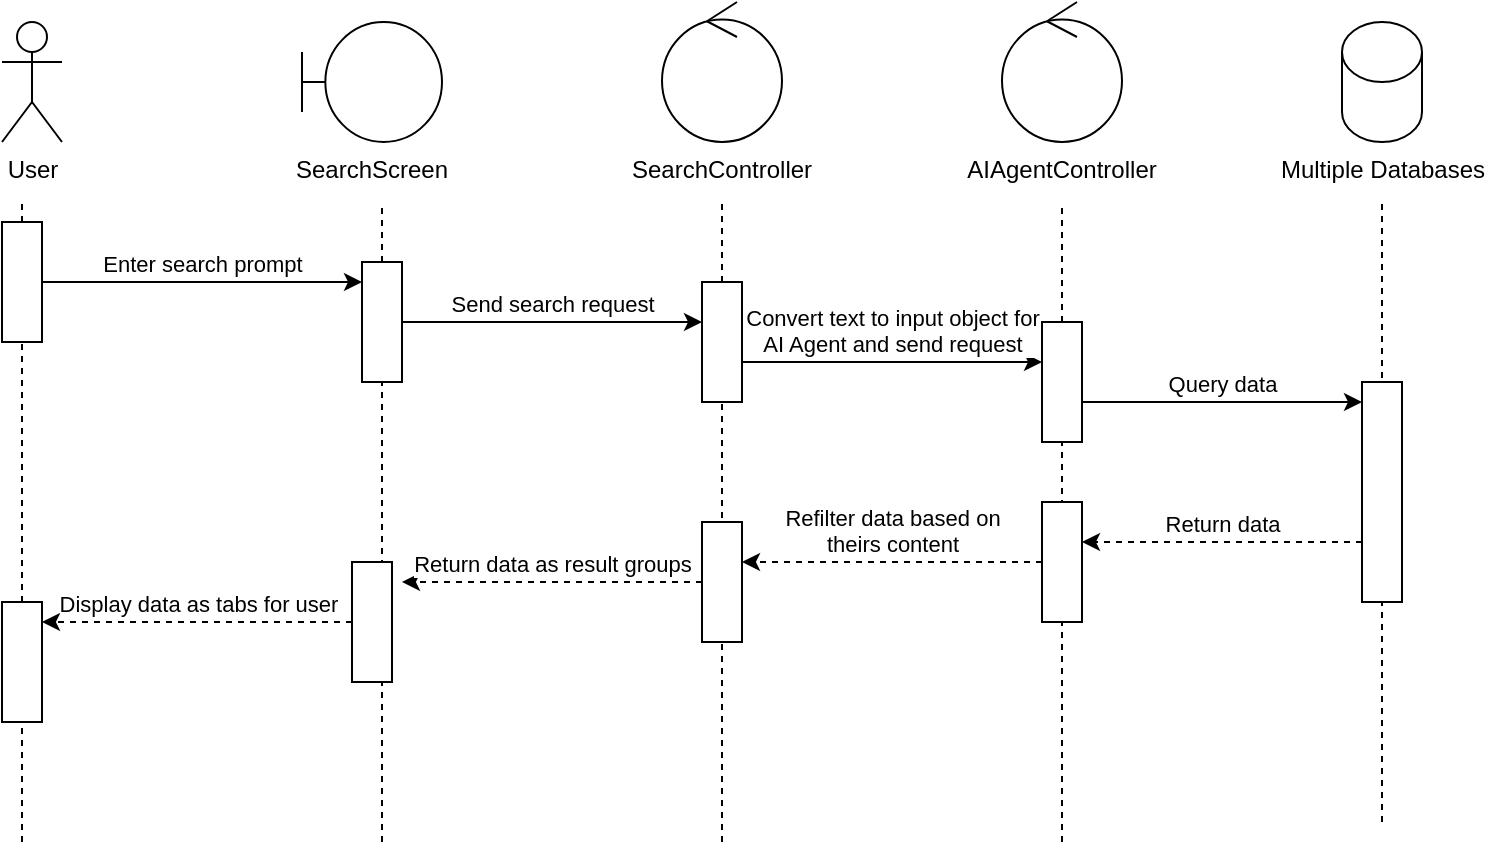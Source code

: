 <mxfile version="26.1.0">
  <diagram name="Page-1" id="zvRpYTr5Dj9YCrpZL9fe">
    <mxGraphModel dx="2007" dy="1458" grid="1" gridSize="10" guides="1" tooltips="1" connect="1" arrows="1" fold="1" page="1" pageScale="1" pageWidth="850" pageHeight="1100" math="0" shadow="0">
      <root>
        <mxCell id="0" />
        <mxCell id="1" parent="0" />
        <mxCell id="OCPN0xTzIQZhu6h7r-t7-1" value="User" style="shape=umlActor;verticalLabelPosition=bottom;verticalAlign=top;html=1;outlineConnect=0;" vertex="1" parent="1">
          <mxGeometry x="90" y="20" width="30" height="60" as="geometry" />
        </mxCell>
        <mxCell id="OCPN0xTzIQZhu6h7r-t7-2" value="SearchScreen" style="shape=umlBoundary;whiteSpace=wrap;html=1;verticalAlign=top;fontSize=12;labelPosition=center;verticalLabelPosition=bottom;align=center;" vertex="1" parent="1">
          <mxGeometry x="240" y="20" width="70" height="60" as="geometry" />
        </mxCell>
        <mxCell id="OCPN0xTzIQZhu6h7r-t7-3" value="SearchController" style="ellipse;shape=umlControl;whiteSpace=wrap;html=1;labelPosition=center;verticalLabelPosition=bottom;align=center;verticalAlign=top;" vertex="1" parent="1">
          <mxGeometry x="420" y="10" width="60" height="70" as="geometry" />
        </mxCell>
        <mxCell id="OCPN0xTzIQZhu6h7r-t7-4" value="AIAgentController" style="ellipse;shape=umlControl;whiteSpace=wrap;html=1;labelPosition=center;verticalLabelPosition=bottom;align=center;verticalAlign=top;" vertex="1" parent="1">
          <mxGeometry x="590" y="10" width="60" height="70" as="geometry" />
        </mxCell>
        <mxCell id="OCPN0xTzIQZhu6h7r-t7-5" value="Multiple Databases" style="shape=cylinder3;html=1;boundedLbl=1;backgroundOutline=1;size=15;labelPosition=center;verticalLabelPosition=bottom;align=center;verticalAlign=top;" vertex="1" parent="1">
          <mxGeometry x="760" y="20.0" width="40" height="60" as="geometry" />
        </mxCell>
        <mxCell id="OCPN0xTzIQZhu6h7r-t7-6" value="" style="endArrow=none;dashed=1;html=1;rounded=0;" edge="1" parent="1" source="OCPN0xTzIQZhu6h7r-t7-13">
          <mxGeometry width="50" height="50" relative="1" as="geometry">
            <mxPoint x="100" y="940" as="sourcePoint" />
            <mxPoint x="100" y="110" as="targetPoint" />
          </mxGeometry>
        </mxCell>
        <mxCell id="OCPN0xTzIQZhu6h7r-t7-7" value="" style="endArrow=none;dashed=1;html=1;rounded=0;" edge="1" parent="1" source="OCPN0xTzIQZhu6h7r-t7-16">
          <mxGeometry width="50" height="50" relative="1" as="geometry">
            <mxPoint x="280" y="940" as="sourcePoint" />
            <mxPoint x="280" y="110" as="targetPoint" />
          </mxGeometry>
        </mxCell>
        <mxCell id="OCPN0xTzIQZhu6h7r-t7-8" value="" style="endArrow=none;dashed=1;html=1;rounded=0;" edge="1" parent="1" source="OCPN0xTzIQZhu6h7r-t7-20">
          <mxGeometry width="50" height="50" relative="1" as="geometry">
            <mxPoint x="450" y="940" as="sourcePoint" />
            <mxPoint x="450" y="110" as="targetPoint" />
          </mxGeometry>
        </mxCell>
        <mxCell id="OCPN0xTzIQZhu6h7r-t7-9" value="" style="endArrow=none;dashed=1;html=1;rounded=0;" edge="1" parent="1" source="OCPN0xTzIQZhu6h7r-t7-25">
          <mxGeometry width="50" height="50" relative="1" as="geometry">
            <mxPoint x="620" y="940" as="sourcePoint" />
            <mxPoint x="620" y="110" as="targetPoint" />
          </mxGeometry>
        </mxCell>
        <mxCell id="OCPN0xTzIQZhu6h7r-t7-10" value="" style="endArrow=none;dashed=1;html=1;rounded=0;" edge="1" parent="1">
          <mxGeometry width="50" height="50" relative="1" as="geometry">
            <mxPoint x="780" y="420" as="sourcePoint" />
            <mxPoint x="780" y="110" as="targetPoint" />
          </mxGeometry>
        </mxCell>
        <mxCell id="OCPN0xTzIQZhu6h7r-t7-14" value="" style="endArrow=none;dashed=1;html=1;rounded=0;" edge="1" parent="1" source="OCPN0xTzIQZhu6h7r-t7-37" target="OCPN0xTzIQZhu6h7r-t7-13">
          <mxGeometry width="50" height="50" relative="1" as="geometry">
            <mxPoint x="100" y="940" as="sourcePoint" />
            <mxPoint x="100" y="110" as="targetPoint" />
          </mxGeometry>
        </mxCell>
        <mxCell id="OCPN0xTzIQZhu6h7r-t7-13" value="" style="rounded=0;whiteSpace=wrap;html=1;" vertex="1" parent="1">
          <mxGeometry x="90" y="120" width="20" height="60" as="geometry" />
        </mxCell>
        <mxCell id="OCPN0xTzIQZhu6h7r-t7-15" value="Enter search prompt" style="endArrow=classic;html=1;rounded=0;labelPosition=center;verticalLabelPosition=top;align=center;verticalAlign=bottom;" edge="1" parent="1">
          <mxGeometry width="50" height="50" relative="1" as="geometry">
            <mxPoint x="110" y="150" as="sourcePoint" />
            <mxPoint x="270" y="150" as="targetPoint" />
          </mxGeometry>
        </mxCell>
        <mxCell id="OCPN0xTzIQZhu6h7r-t7-17" value="" style="endArrow=none;dashed=1;html=1;rounded=0;" edge="1" parent="1" target="OCPN0xTzIQZhu6h7r-t7-16">
          <mxGeometry width="50" height="50" relative="1" as="geometry">
            <mxPoint x="280" y="430" as="sourcePoint" />
            <mxPoint x="280" y="110" as="targetPoint" />
          </mxGeometry>
        </mxCell>
        <mxCell id="OCPN0xTzIQZhu6h7r-t7-16" value="" style="rounded=0;whiteSpace=wrap;html=1;" vertex="1" parent="1">
          <mxGeometry x="270" y="140" width="20" height="60" as="geometry" />
        </mxCell>
        <mxCell id="OCPN0xTzIQZhu6h7r-t7-18" value="Send search request" style="endArrow=classic;html=1;rounded=0;labelPosition=center;verticalLabelPosition=top;align=center;verticalAlign=bottom;" edge="1" parent="1">
          <mxGeometry width="50" height="50" relative="1" as="geometry">
            <mxPoint x="290" y="170" as="sourcePoint" />
            <mxPoint x="440" y="170" as="targetPoint" />
          </mxGeometry>
        </mxCell>
        <mxCell id="OCPN0xTzIQZhu6h7r-t7-19" value="" style="endArrow=none;dashed=1;html=1;rounded=0;" edge="1" parent="1" target="OCPN0xTzIQZhu6h7r-t7-20">
          <mxGeometry width="50" height="50" relative="1" as="geometry">
            <mxPoint x="450" y="430" as="sourcePoint" />
            <mxPoint x="450" y="110" as="targetPoint" />
          </mxGeometry>
        </mxCell>
        <mxCell id="OCPN0xTzIQZhu6h7r-t7-20" value="" style="rounded=0;whiteSpace=wrap;html=1;" vertex="1" parent="1">
          <mxGeometry x="440" y="150" width="20" height="60" as="geometry" />
        </mxCell>
        <mxCell id="OCPN0xTzIQZhu6h7r-t7-23" value="Convert text to input object for&lt;div&gt;AI Agent and send request&lt;/div&gt;" style="endArrow=classic;html=1;rounded=0;labelPosition=center;verticalLabelPosition=top;align=center;verticalAlign=bottom;" edge="1" parent="1">
          <mxGeometry width="50" height="50" relative="1" as="geometry">
            <mxPoint x="460" y="190" as="sourcePoint" />
            <mxPoint x="610" y="190" as="targetPoint" />
          </mxGeometry>
        </mxCell>
        <mxCell id="OCPN0xTzIQZhu6h7r-t7-24" value="" style="endArrow=none;dashed=1;html=1;rounded=0;" edge="1" parent="1" target="OCPN0xTzIQZhu6h7r-t7-25">
          <mxGeometry width="50" height="50" relative="1" as="geometry">
            <mxPoint x="620" y="430" as="sourcePoint" />
            <mxPoint x="620" y="110" as="targetPoint" />
          </mxGeometry>
        </mxCell>
        <mxCell id="OCPN0xTzIQZhu6h7r-t7-25" value="" style="rounded=0;whiteSpace=wrap;html=1;" vertex="1" parent="1">
          <mxGeometry x="610" y="170" width="20" height="60" as="geometry" />
        </mxCell>
        <mxCell id="OCPN0xTzIQZhu6h7r-t7-28" value="Query data" style="endArrow=classic;html=1;rounded=0;labelPosition=center;verticalLabelPosition=top;align=center;verticalAlign=bottom;" edge="1" parent="1">
          <mxGeometry width="50" height="50" relative="1" as="geometry">
            <mxPoint x="630" y="210" as="sourcePoint" />
            <mxPoint x="770" y="210" as="targetPoint" />
          </mxGeometry>
        </mxCell>
        <mxCell id="OCPN0xTzIQZhu6h7r-t7-29" value="" style="rounded=0;whiteSpace=wrap;html=1;" vertex="1" parent="1">
          <mxGeometry x="770" y="200" width="20" height="110" as="geometry" />
        </mxCell>
        <mxCell id="OCPN0xTzIQZhu6h7r-t7-30" value="Return data" style="endArrow=classic;html=1;rounded=0;dashed=1;labelPosition=center;verticalLabelPosition=top;align=center;verticalAlign=bottom;" edge="1" parent="1">
          <mxGeometry width="50" height="50" relative="1" as="geometry">
            <mxPoint x="770" y="280" as="sourcePoint" />
            <mxPoint x="630" y="280" as="targetPoint" />
          </mxGeometry>
        </mxCell>
        <mxCell id="OCPN0xTzIQZhu6h7r-t7-31" value="" style="rounded=0;whiteSpace=wrap;html=1;" vertex="1" parent="1">
          <mxGeometry x="610" y="260" width="20" height="60" as="geometry" />
        </mxCell>
        <mxCell id="OCPN0xTzIQZhu6h7r-t7-32" value="Refilter data based on&lt;div&gt;theirs content&lt;/div&gt;" style="endArrow=classic;html=1;rounded=0;dashed=1;labelPosition=center;verticalLabelPosition=top;align=center;verticalAlign=bottom;" edge="1" parent="1">
          <mxGeometry width="50" height="50" relative="1" as="geometry">
            <mxPoint x="610" y="290" as="sourcePoint" />
            <mxPoint x="460" y="290" as="targetPoint" />
          </mxGeometry>
        </mxCell>
        <mxCell id="OCPN0xTzIQZhu6h7r-t7-33" value="" style="rounded=0;whiteSpace=wrap;html=1;" vertex="1" parent="1">
          <mxGeometry x="440" y="270" width="20" height="60" as="geometry" />
        </mxCell>
        <mxCell id="OCPN0xTzIQZhu6h7r-t7-34" value="Return data as result groups" style="endArrow=classic;html=1;rounded=0;dashed=1;labelPosition=center;verticalLabelPosition=top;align=center;verticalAlign=bottom;" edge="1" parent="1">
          <mxGeometry width="50" height="50" relative="1" as="geometry">
            <mxPoint x="440" y="300" as="sourcePoint" />
            <mxPoint x="290" y="300" as="targetPoint" />
          </mxGeometry>
        </mxCell>
        <mxCell id="OCPN0xTzIQZhu6h7r-t7-35" value="" style="rounded=0;whiteSpace=wrap;html=1;" vertex="1" parent="1">
          <mxGeometry x="265" y="290" width="20" height="60" as="geometry" />
        </mxCell>
        <mxCell id="OCPN0xTzIQZhu6h7r-t7-36" value="Display data as tabs for user" style="endArrow=classic;html=1;rounded=0;dashed=1;labelPosition=center;verticalLabelPosition=top;align=center;verticalAlign=bottom;" edge="1" parent="1">
          <mxGeometry width="50" height="50" relative="1" as="geometry">
            <mxPoint x="265" y="320" as="sourcePoint" />
            <mxPoint x="110" y="320" as="targetPoint" />
          </mxGeometry>
        </mxCell>
        <mxCell id="OCPN0xTzIQZhu6h7r-t7-38" value="" style="endArrow=none;dashed=1;html=1;rounded=0;" edge="1" parent="1" target="OCPN0xTzIQZhu6h7r-t7-37">
          <mxGeometry width="50" height="50" relative="1" as="geometry">
            <mxPoint x="100" y="430" as="sourcePoint" />
            <mxPoint x="100" y="180" as="targetPoint" />
          </mxGeometry>
        </mxCell>
        <mxCell id="OCPN0xTzIQZhu6h7r-t7-37" value="" style="rounded=0;whiteSpace=wrap;html=1;" vertex="1" parent="1">
          <mxGeometry x="90" y="310" width="20" height="60" as="geometry" />
        </mxCell>
      </root>
    </mxGraphModel>
  </diagram>
</mxfile>
